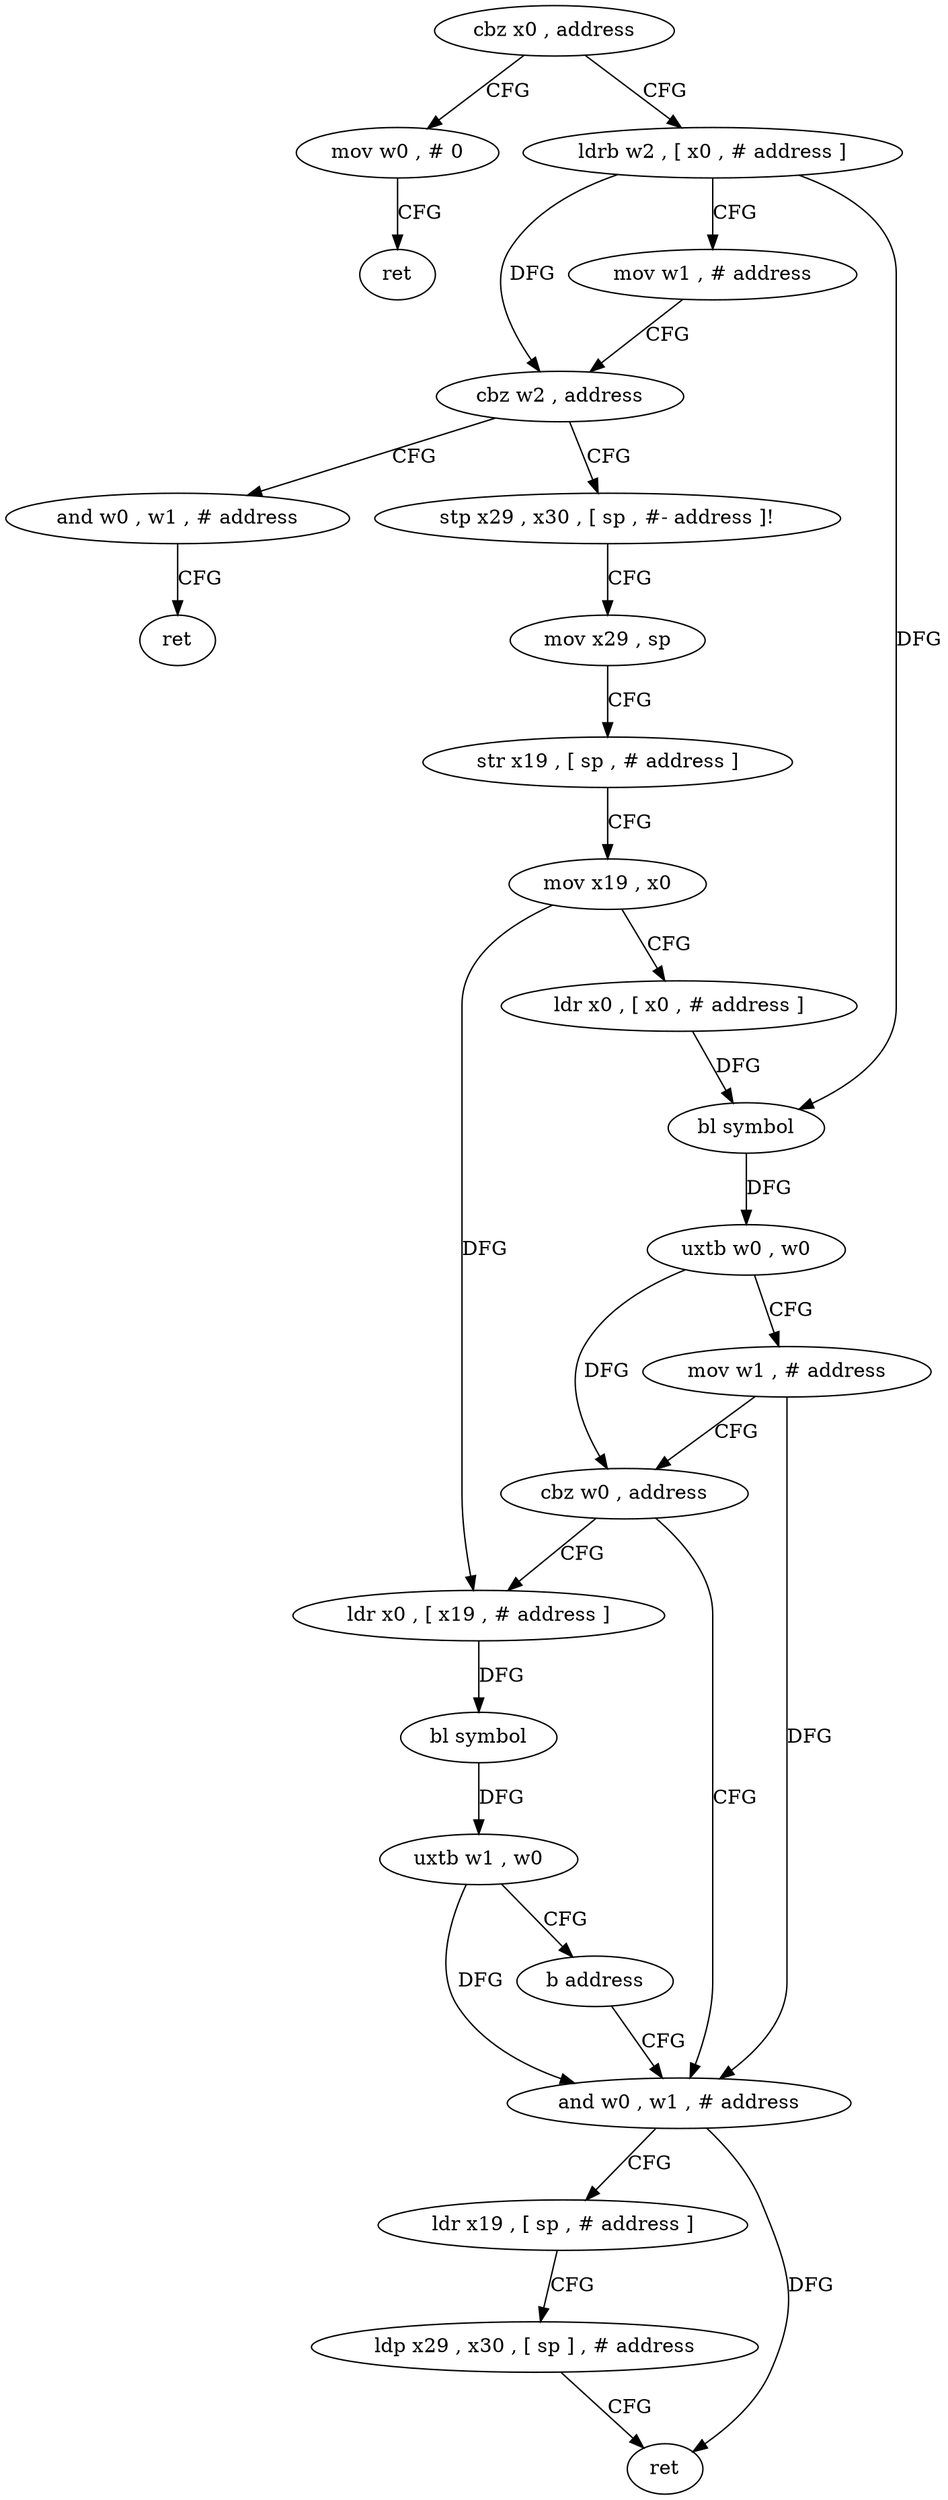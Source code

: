 digraph "func" {
"4221096" [label = "cbz x0 , address" ]
"4221188" [label = "mov w0 , # 0" ]
"4221100" [label = "ldrb w2 , [ x0 , # address ]" ]
"4221192" [label = "ret" ]
"4221104" [label = "mov w1 , # address" ]
"4221108" [label = "cbz w2 , address" ]
"4221120" [label = "stp x29 , x30 , [ sp , #- address ]!" ]
"4221112" [label = "and w0 , w1 , # address" ]
"4221124" [label = "mov x29 , sp" ]
"4221128" [label = "str x19 , [ sp , # address ]" ]
"4221132" [label = "mov x19 , x0" ]
"4221136" [label = "ldr x0 , [ x0 , # address ]" ]
"4221140" [label = "bl symbol" ]
"4221144" [label = "uxtb w0 , w0" ]
"4221148" [label = "mov w1 , # address" ]
"4221152" [label = "cbz w0 , address" ]
"4221172" [label = "ldr x0 , [ x19 , # address ]" ]
"4221156" [label = "and w0 , w1 , # address" ]
"4221116" [label = "ret" ]
"4221176" [label = "bl symbol" ]
"4221180" [label = "uxtb w1 , w0" ]
"4221184" [label = "b address" ]
"4221160" [label = "ldr x19 , [ sp , # address ]" ]
"4221164" [label = "ldp x29 , x30 , [ sp ] , # address" ]
"4221168" [label = "ret" ]
"4221096" -> "4221188" [ label = "CFG" ]
"4221096" -> "4221100" [ label = "CFG" ]
"4221188" -> "4221192" [ label = "CFG" ]
"4221100" -> "4221104" [ label = "CFG" ]
"4221100" -> "4221108" [ label = "DFG" ]
"4221100" -> "4221140" [ label = "DFG" ]
"4221104" -> "4221108" [ label = "CFG" ]
"4221108" -> "4221120" [ label = "CFG" ]
"4221108" -> "4221112" [ label = "CFG" ]
"4221120" -> "4221124" [ label = "CFG" ]
"4221112" -> "4221116" [ label = "CFG" ]
"4221124" -> "4221128" [ label = "CFG" ]
"4221128" -> "4221132" [ label = "CFG" ]
"4221132" -> "4221136" [ label = "CFG" ]
"4221132" -> "4221172" [ label = "DFG" ]
"4221136" -> "4221140" [ label = "DFG" ]
"4221140" -> "4221144" [ label = "DFG" ]
"4221144" -> "4221148" [ label = "CFG" ]
"4221144" -> "4221152" [ label = "DFG" ]
"4221148" -> "4221152" [ label = "CFG" ]
"4221148" -> "4221156" [ label = "DFG" ]
"4221152" -> "4221172" [ label = "CFG" ]
"4221152" -> "4221156" [ label = "CFG" ]
"4221172" -> "4221176" [ label = "DFG" ]
"4221156" -> "4221160" [ label = "CFG" ]
"4221156" -> "4221168" [ label = "DFG" ]
"4221176" -> "4221180" [ label = "DFG" ]
"4221180" -> "4221184" [ label = "CFG" ]
"4221180" -> "4221156" [ label = "DFG" ]
"4221184" -> "4221156" [ label = "CFG" ]
"4221160" -> "4221164" [ label = "CFG" ]
"4221164" -> "4221168" [ label = "CFG" ]
}
